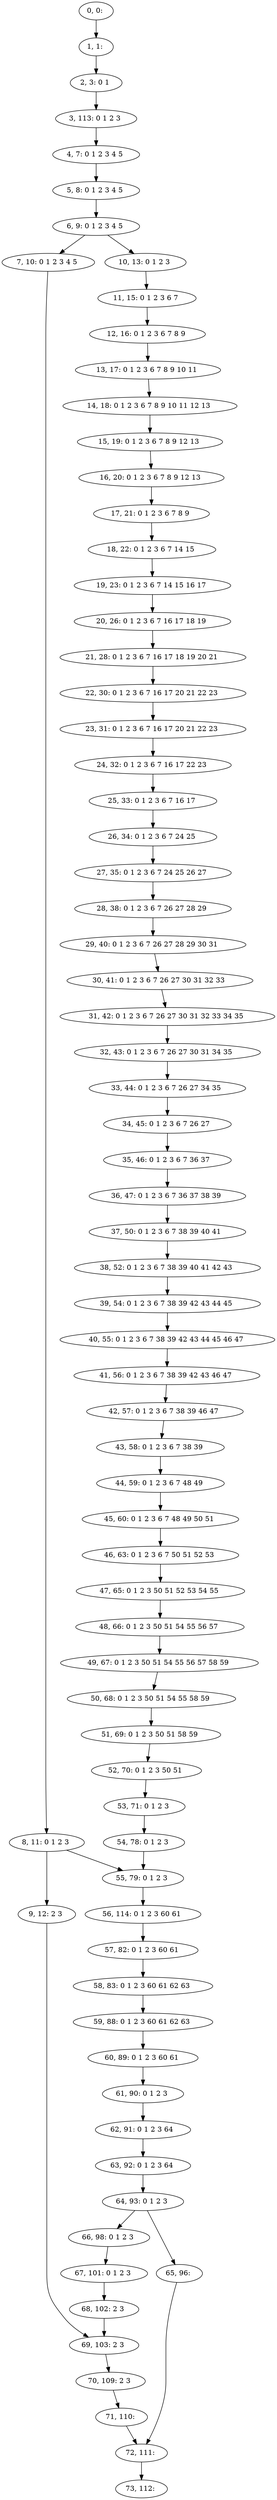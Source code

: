 digraph G {
0[label="0, 0: "];
1[label="1, 1: "];
2[label="2, 3: 0 1 "];
3[label="3, 113: 0 1 2 3 "];
4[label="4, 7: 0 1 2 3 4 5 "];
5[label="5, 8: 0 1 2 3 4 5 "];
6[label="6, 9: 0 1 2 3 4 5 "];
7[label="7, 10: 0 1 2 3 4 5 "];
8[label="8, 11: 0 1 2 3 "];
9[label="9, 12: 2 3 "];
10[label="10, 13: 0 1 2 3 "];
11[label="11, 15: 0 1 2 3 6 7 "];
12[label="12, 16: 0 1 2 3 6 7 8 9 "];
13[label="13, 17: 0 1 2 3 6 7 8 9 10 11 "];
14[label="14, 18: 0 1 2 3 6 7 8 9 10 11 12 13 "];
15[label="15, 19: 0 1 2 3 6 7 8 9 12 13 "];
16[label="16, 20: 0 1 2 3 6 7 8 9 12 13 "];
17[label="17, 21: 0 1 2 3 6 7 8 9 "];
18[label="18, 22: 0 1 2 3 6 7 14 15 "];
19[label="19, 23: 0 1 2 3 6 7 14 15 16 17 "];
20[label="20, 26: 0 1 2 3 6 7 16 17 18 19 "];
21[label="21, 28: 0 1 2 3 6 7 16 17 18 19 20 21 "];
22[label="22, 30: 0 1 2 3 6 7 16 17 20 21 22 23 "];
23[label="23, 31: 0 1 2 3 6 7 16 17 20 21 22 23 "];
24[label="24, 32: 0 1 2 3 6 7 16 17 22 23 "];
25[label="25, 33: 0 1 2 3 6 7 16 17 "];
26[label="26, 34: 0 1 2 3 6 7 24 25 "];
27[label="27, 35: 0 1 2 3 6 7 24 25 26 27 "];
28[label="28, 38: 0 1 2 3 6 7 26 27 28 29 "];
29[label="29, 40: 0 1 2 3 6 7 26 27 28 29 30 31 "];
30[label="30, 41: 0 1 2 3 6 7 26 27 30 31 32 33 "];
31[label="31, 42: 0 1 2 3 6 7 26 27 30 31 32 33 34 35 "];
32[label="32, 43: 0 1 2 3 6 7 26 27 30 31 34 35 "];
33[label="33, 44: 0 1 2 3 6 7 26 27 34 35 "];
34[label="34, 45: 0 1 2 3 6 7 26 27 "];
35[label="35, 46: 0 1 2 3 6 7 36 37 "];
36[label="36, 47: 0 1 2 3 6 7 36 37 38 39 "];
37[label="37, 50: 0 1 2 3 6 7 38 39 40 41 "];
38[label="38, 52: 0 1 2 3 6 7 38 39 40 41 42 43 "];
39[label="39, 54: 0 1 2 3 6 7 38 39 42 43 44 45 "];
40[label="40, 55: 0 1 2 3 6 7 38 39 42 43 44 45 46 47 "];
41[label="41, 56: 0 1 2 3 6 7 38 39 42 43 46 47 "];
42[label="42, 57: 0 1 2 3 6 7 38 39 46 47 "];
43[label="43, 58: 0 1 2 3 6 7 38 39 "];
44[label="44, 59: 0 1 2 3 6 7 48 49 "];
45[label="45, 60: 0 1 2 3 6 7 48 49 50 51 "];
46[label="46, 63: 0 1 2 3 6 7 50 51 52 53 "];
47[label="47, 65: 0 1 2 3 50 51 52 53 54 55 "];
48[label="48, 66: 0 1 2 3 50 51 54 55 56 57 "];
49[label="49, 67: 0 1 2 3 50 51 54 55 56 57 58 59 "];
50[label="50, 68: 0 1 2 3 50 51 54 55 58 59 "];
51[label="51, 69: 0 1 2 3 50 51 58 59 "];
52[label="52, 70: 0 1 2 3 50 51 "];
53[label="53, 71: 0 1 2 3 "];
54[label="54, 78: 0 1 2 3 "];
55[label="55, 79: 0 1 2 3 "];
56[label="56, 114: 0 1 2 3 60 61 "];
57[label="57, 82: 0 1 2 3 60 61 "];
58[label="58, 83: 0 1 2 3 60 61 62 63 "];
59[label="59, 88: 0 1 2 3 60 61 62 63 "];
60[label="60, 89: 0 1 2 3 60 61 "];
61[label="61, 90: 0 1 2 3 "];
62[label="62, 91: 0 1 2 3 64 "];
63[label="63, 92: 0 1 2 3 64 "];
64[label="64, 93: 0 1 2 3 "];
65[label="65, 96: "];
66[label="66, 98: 0 1 2 3 "];
67[label="67, 101: 0 1 2 3 "];
68[label="68, 102: 2 3 "];
69[label="69, 103: 2 3 "];
70[label="70, 109: 2 3 "];
71[label="71, 110: "];
72[label="72, 111: "];
73[label="73, 112: "];
0->1 ;
1->2 ;
2->3 ;
3->4 ;
4->5 ;
5->6 ;
6->7 ;
6->10 ;
7->8 ;
8->9 ;
8->55 ;
9->69 ;
10->11 ;
11->12 ;
12->13 ;
13->14 ;
14->15 ;
15->16 ;
16->17 ;
17->18 ;
18->19 ;
19->20 ;
20->21 ;
21->22 ;
22->23 ;
23->24 ;
24->25 ;
25->26 ;
26->27 ;
27->28 ;
28->29 ;
29->30 ;
30->31 ;
31->32 ;
32->33 ;
33->34 ;
34->35 ;
35->36 ;
36->37 ;
37->38 ;
38->39 ;
39->40 ;
40->41 ;
41->42 ;
42->43 ;
43->44 ;
44->45 ;
45->46 ;
46->47 ;
47->48 ;
48->49 ;
49->50 ;
50->51 ;
51->52 ;
52->53 ;
53->54 ;
54->55 ;
55->56 ;
56->57 ;
57->58 ;
58->59 ;
59->60 ;
60->61 ;
61->62 ;
62->63 ;
63->64 ;
64->65 ;
64->66 ;
65->72 ;
66->67 ;
67->68 ;
68->69 ;
69->70 ;
70->71 ;
71->72 ;
72->73 ;
}
